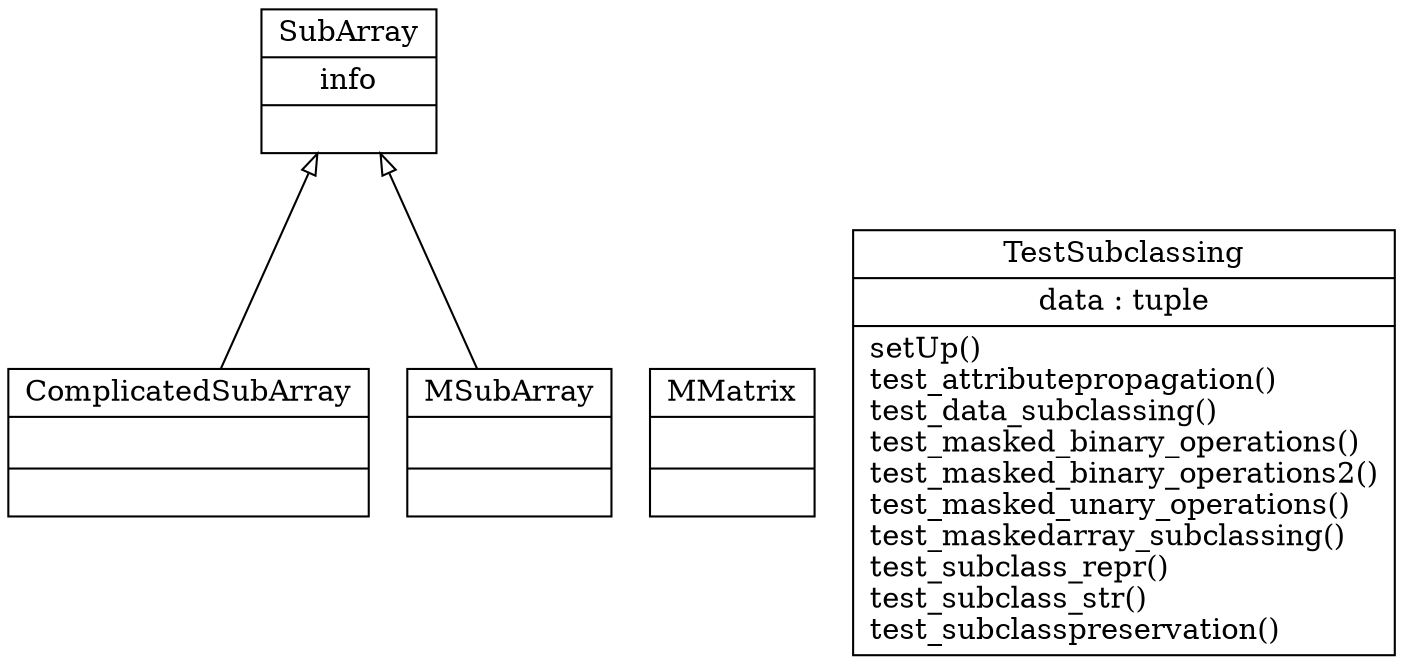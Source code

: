 digraph "classes_11" {
rankdir=BT
charset="utf-8"
"test_subclassing.ComplicatedSubArray" [color="black", fontcolor="black", label=<{ComplicatedSubArray|<br ALIGN="LEFT"/>|}>, shape="record", style="solid"];
"test_subclassing.MMatrix" [color="black", fontcolor="black", label=<{MMatrix|<br ALIGN="LEFT"/>|}>, shape="record", style="solid"];
"test_subclassing.MSubArray" [color="black", fontcolor="black", label=<{MSubArray|<br ALIGN="LEFT"/>|}>, shape="record", style="solid"];
"test_subclassing.SubArray" [color="black", fontcolor="black", label=<{SubArray|info<br ALIGN="LEFT"/>|}>, shape="record", style="solid"];
"test_subclassing.TestSubclassing" [color="black", fontcolor="black", label=<{TestSubclassing|data : tuple<br ALIGN="LEFT"/>|setUp()<br ALIGN="LEFT"/>test_attributepropagation()<br ALIGN="LEFT"/>test_data_subclassing()<br ALIGN="LEFT"/>test_masked_binary_operations()<br ALIGN="LEFT"/>test_masked_binary_operations2()<br ALIGN="LEFT"/>test_masked_unary_operations()<br ALIGN="LEFT"/>test_maskedarray_subclassing()<br ALIGN="LEFT"/>test_subclass_repr()<br ALIGN="LEFT"/>test_subclass_str()<br ALIGN="LEFT"/>test_subclasspreservation()<br ALIGN="LEFT"/>}>, shape="record", style="solid"];
"test_subclassing.ComplicatedSubArray" -> "test_subclassing.SubArray" [arrowhead="empty", arrowtail="none"];
"test_subclassing.MSubArray" -> "test_subclassing.SubArray" [arrowhead="empty", arrowtail="none"];
}
